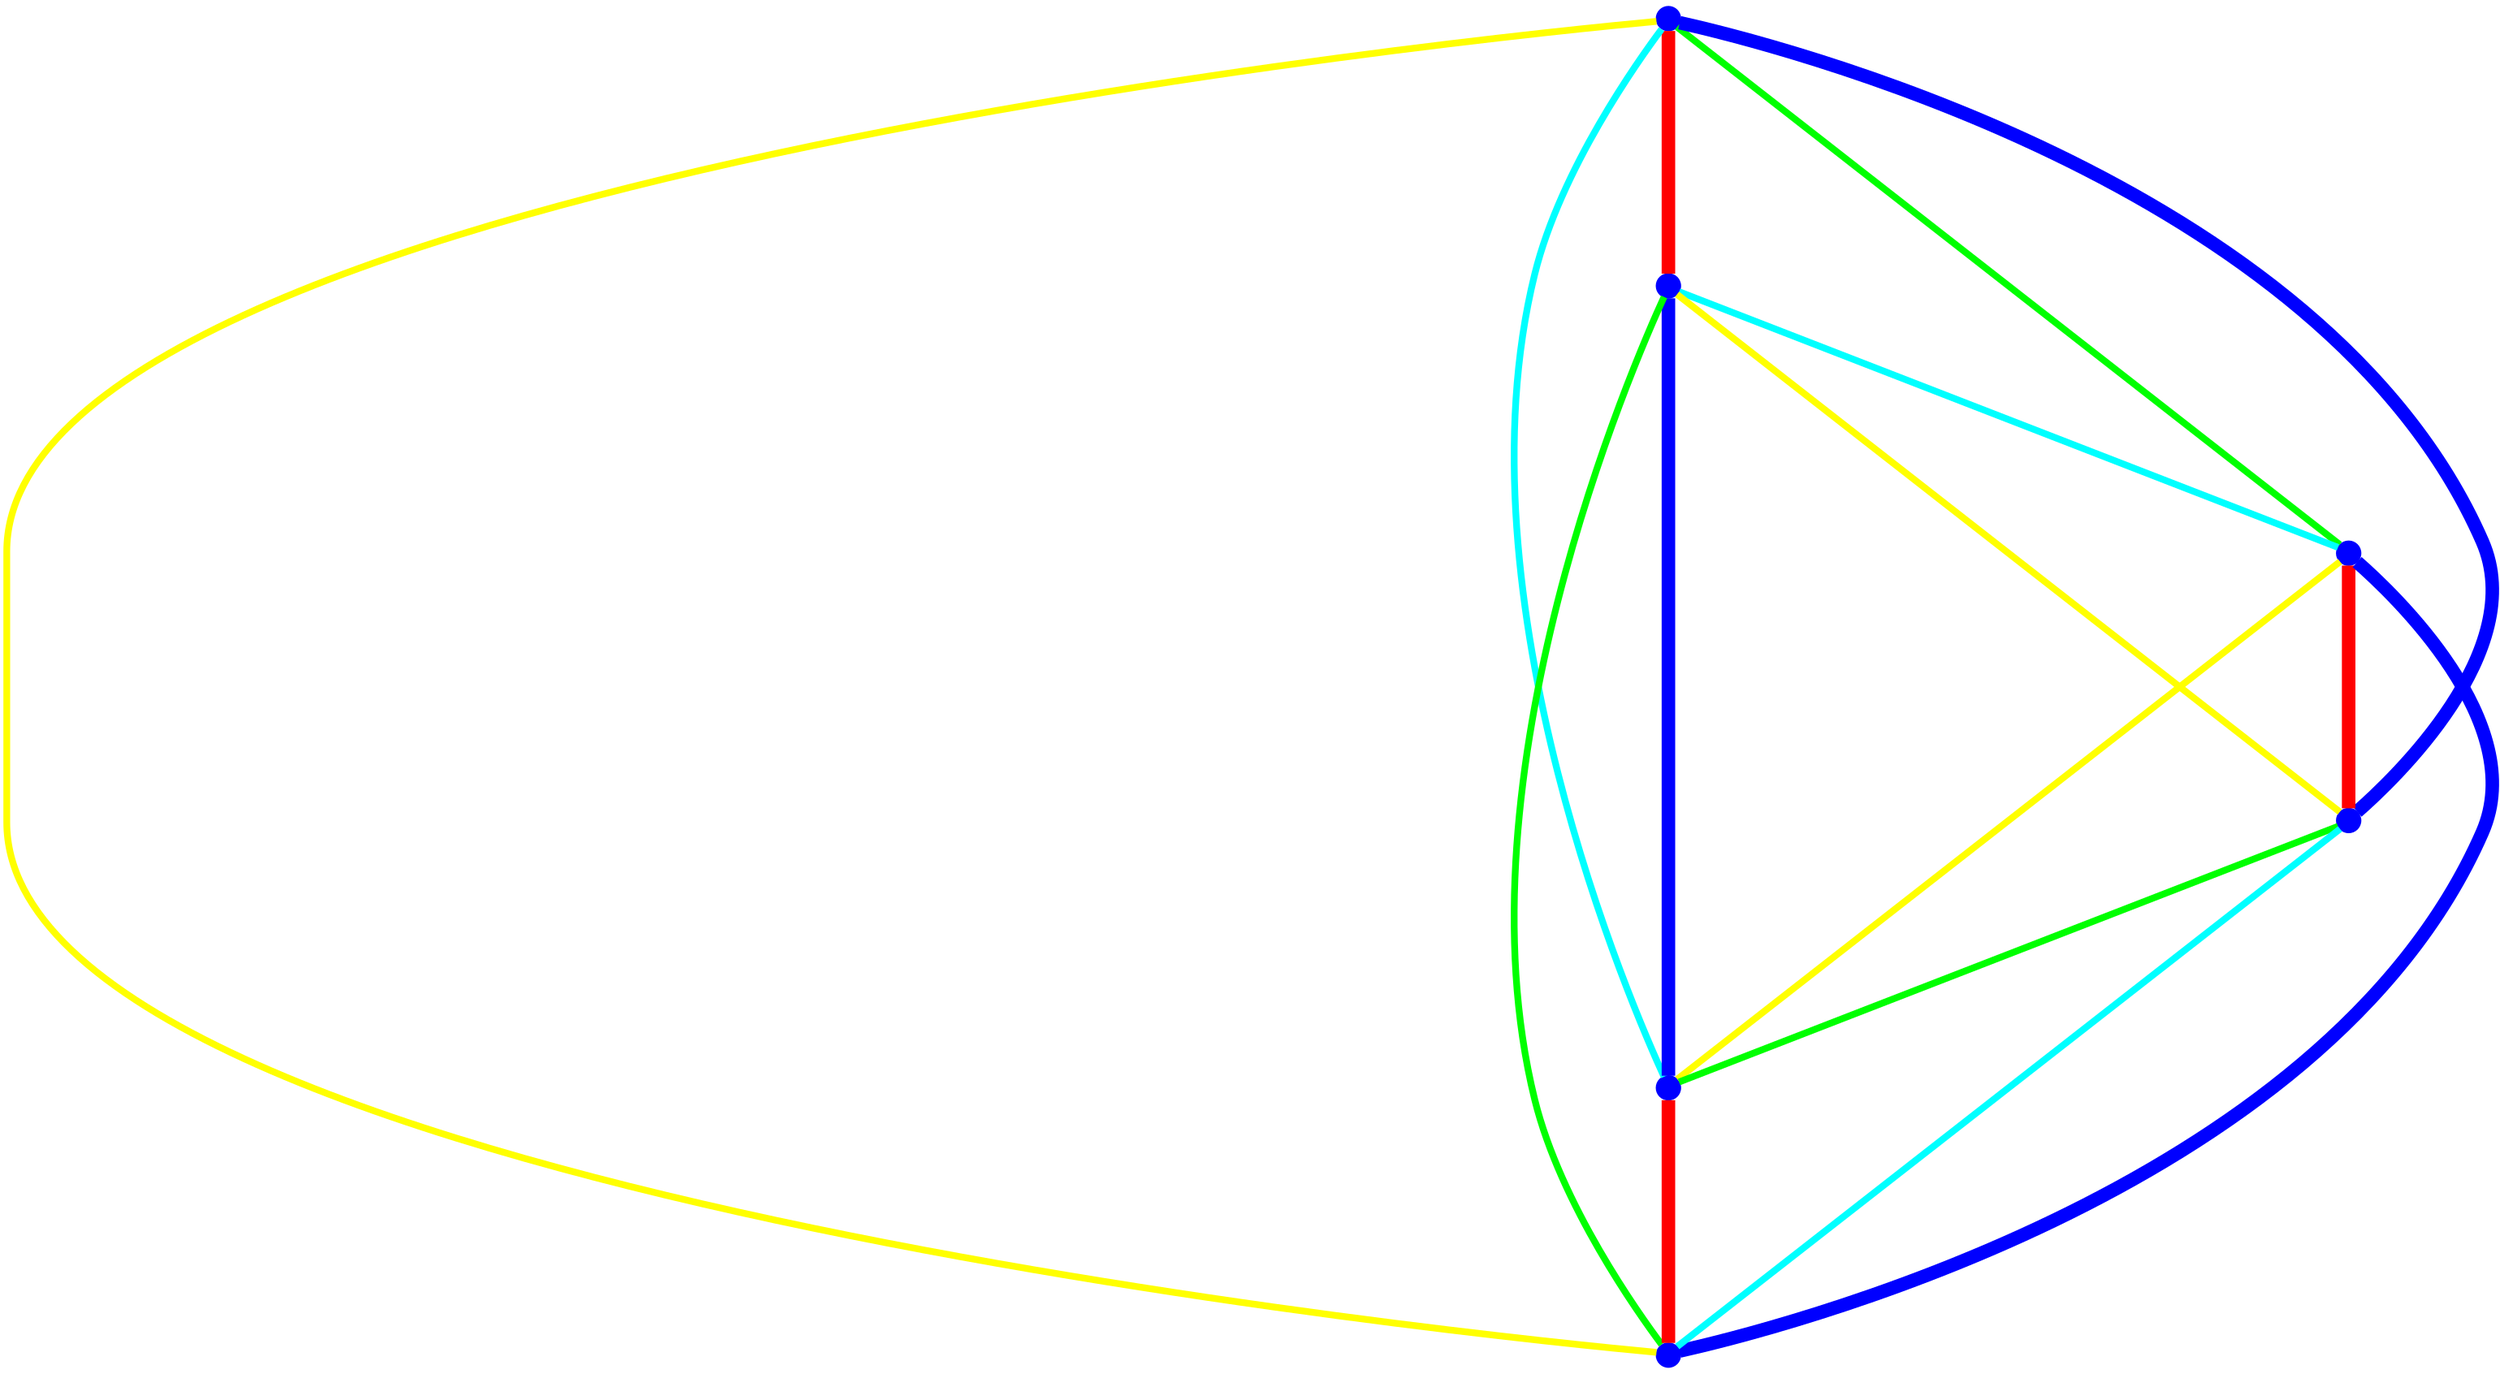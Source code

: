 graph {
ranksep=2
nodesep=2
node [label="" shape=circle style=filled fixedsize=true color=blue fillcolor=blue width=0.2];
"1" -- "2" [style="solid",penwidth="8",color="red"];
"1" -- "3" [style="solid",penwidth="4",color="green"];
"1" -- "4" [style="solid",penwidth="8",color="blue"];
"1" -- "5" [style="solid",penwidth="4",color="cyan"];
"1" -- "6" [style="solid",penwidth="4",color="yellow"];
"2" -- "3" [style="solid",penwidth="4",color="cyan"];
"2" -- "4" [style="solid",penwidth="4",color="yellow"];
"2" -- "5" [style="solid",penwidth="8",color="blue"];
"2" -- "6" [style="solid",penwidth="4",color="green"];
"3" -- "4" [style="solid",penwidth="8",color="red"];
"3" -- "5" [style="solid",penwidth="4",color="yellow"];
"3" -- "6" [style="solid",penwidth="8",color="blue"];
"4" -- "5" [style="solid",penwidth="4",color="green"];
"4" -- "6" [style="solid",penwidth="4",color="cyan"];
"5" -- "6" [style="solid",penwidth="8",color="red"];
}
